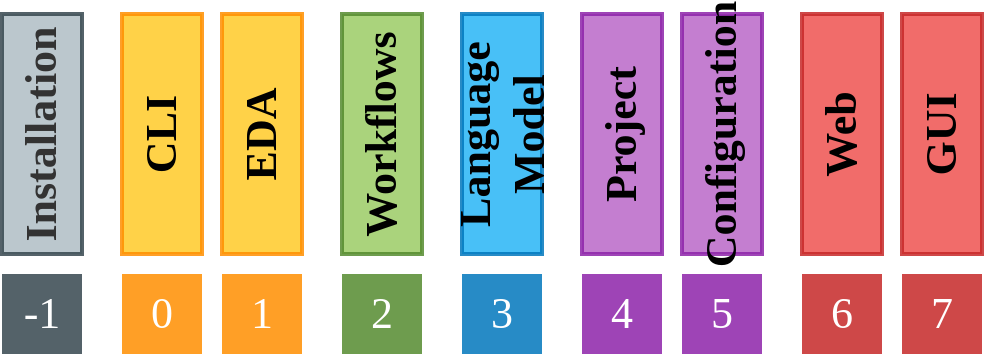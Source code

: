 <mxfile version="13.5.7" type="device"><diagram id="5c5MTBiNeqcY0XCzpNwq" name="Page-1"><mxGraphModel dx="1422" dy="822" grid="1" gridSize="10" guides="1" tooltips="1" connect="1" arrows="1" fold="1" page="1" pageScale="1" pageWidth="3300" pageHeight="4681" math="0" shadow="0" extFonts="Teko^https://fonts.googleapis.com/css?family=Teko"><root><mxCell id="0"/><mxCell id="1" parent="0"/><mxCell id="-3E90IPkH3u_-KwCp1B3-1" value="CLI" style="rounded=0;whiteSpace=wrap;html=1;fontSize=22;fontStyle=1;rotation=-90;fontFamily=Teko;fillColor=#ffca28;strokeColor=#FF8F00;strokeWidth=2;opacity=85;" parent="1" vertex="1"><mxGeometry x="60" y="80" width="120" height="40" as="geometry"/></mxCell><mxCell id="-3E90IPkH3u_-KwCp1B3-2" value="EDA" style="rounded=0;whiteSpace=wrap;html=1;fontSize=22;fontStyle=1;rotation=-90;fontFamily=Teko;fillColor=#ffca28;strokeColor=#FF8F00;strokeWidth=2;opacity=85;" parent="1" vertex="1"><mxGeometry x="110" y="80" width="120" height="40" as="geometry"/></mxCell><mxCell id="-3E90IPkH3u_-KwCp1B3-3" value="Workflows" style="rounded=0;whiteSpace=wrap;html=1;fontSize=22;fontStyle=1;rotation=-90;fontFamily=Teko;fillColor=#9ccc65;strokeColor=#558B2F;strokeWidth=2;opacity=85;" parent="1" vertex="1"><mxGeometry x="170" y="80" width="120" height="40" as="geometry"/></mxCell><mxCell id="-3E90IPkH3u_-KwCp1B3-4" value="Project" style="rounded=0;whiteSpace=wrap;html=1;fontSize=22;fontStyle=1;rotation=-90;fontFamily=Teko;fillColor=#ba68c8;strokeColor=#8e24aa;strokeWidth=2;opacity=85;" parent="1" vertex="1"><mxGeometry x="290" y="80" width="120" height="40" as="geometry"/></mxCell><mxCell id="-3E90IPkH3u_-KwCp1B3-5" value="Configuration" style="rounded=0;whiteSpace=wrap;html=1;fontSize=22;fontStyle=1;rotation=-90;fontFamily=Teko;strokeColor=#8E24AA;fillColor=#BA68C8;strokeWidth=2;opacity=85;" parent="1" vertex="1"><mxGeometry x="340" y="80" width="120" height="40" as="geometry"/></mxCell><mxCell id="-3E90IPkH3u_-KwCp1B3-6" value="Language Model" style="rounded=0;whiteSpace=wrap;html=1;fontSize=22;fontStyle=1;rotation=-90;fontFamily=Teko;fillColor=#29b6f6;strokeColor=#0277BD;strokeWidth=2;opacity=85;" parent="1" vertex="1"><mxGeometry x="230" y="80" width="120" height="40" as="geometry"/></mxCell><mxCell id="-3E90IPkH3u_-KwCp1B3-7" value="Installation" style="rounded=0;whiteSpace=wrap;html=1;fontColor=#333333;fontSize=22;fontStyle=1;rotation=-90;fontFamily=Teko;FType=g;strokeColor=#37474F;strokeWidth=2;fillColor=#b0bec5;opacity=85;" parent="1" vertex="1"><mxGeometry y="80" width="120" height="40" as="geometry"/></mxCell><mxCell id="-3E90IPkH3u_-KwCp1B3-8" value="&lt;span style=&quot;font-size: 22px;&quot;&gt;0&lt;/span&gt;" style="rounded=0;whiteSpace=wrap;html=1;strokeColor=none;fontFamily=Teko;fontSize=22;fontColor=#FFFFFF;fillColor=#ff8f00;opacity=85;" parent="1" vertex="1"><mxGeometry x="100" y="170" width="40" height="40" as="geometry"/></mxCell><mxCell id="-3E90IPkH3u_-KwCp1B3-9" value="&lt;span style=&quot;font-size: 22px;&quot;&gt;1&lt;/span&gt;" style="rounded=0;whiteSpace=wrap;html=1;strokeColor=none;fontFamily=Teko;fontSize=22;fontColor=#FFFFFF;fillColor=#ff8f00;opacity=85;" parent="1" vertex="1"><mxGeometry x="150" y="170" width="40" height="40" as="geometry"/></mxCell><mxCell id="-3E90IPkH3u_-KwCp1B3-10" value="&lt;span style=&quot;font-size: 22px;&quot;&gt;2&lt;/span&gt;" style="rounded=0;whiteSpace=wrap;html=1;strokeColor=none;fontFamily=Teko;fontSize=22;fontColor=#FFFFFF;fillColor=#558b2f;opacity=85;" parent="1" vertex="1"><mxGeometry x="210" y="170" width="40" height="40" as="geometry"/></mxCell><mxCell id="-3E90IPkH3u_-KwCp1B3-11" value="&lt;span style=&quot;font-size: 22px;&quot;&gt;3&lt;/span&gt;" style="rounded=0;whiteSpace=wrap;html=1;strokeColor=none;fontFamily=Teko;fontSize=22;fontColor=#FFFFFF;fillColor=#0277bd;opacity=85;" parent="1" vertex="1"><mxGeometry x="270" y="170" width="40" height="40" as="geometry"/></mxCell><mxCell id="-3E90IPkH3u_-KwCp1B3-12" value="&lt;span style=&quot;font-size: 22px;&quot;&gt;4&lt;/span&gt;" style="rounded=0;whiteSpace=wrap;html=1;strokeColor=none;fontFamily=Teko;fontSize=22;fontColor=#FFFFFF;fillColor=#8e24aa;opacity=85;" parent="1" vertex="1"><mxGeometry x="330" y="170" width="40" height="40" as="geometry"/></mxCell><mxCell id="-3E90IPkH3u_-KwCp1B3-13" value="&lt;span style=&quot;font-size: 22px;&quot;&gt;5&lt;/span&gt;" style="rounded=0;whiteSpace=wrap;html=1;strokeColor=none;fontFamily=Teko;fontSize=22;fillColor=#8e24aa;fontColor=#FFFFFF;opacity=85;" parent="1" vertex="1"><mxGeometry x="380" y="170" width="40" height="40" as="geometry"/></mxCell><mxCell id="-3E90IPkH3u_-KwCp1B3-14" value="-1" style="rounded=0;whiteSpace=wrap;html=1;strokeColor=none;fontFamily=Teko;fontSize=22;fillColor=#37474f;fontColor=#FFFFFF;opacity=85;" parent="1" vertex="1"><mxGeometry x="40" y="170" width="40" height="40" as="geometry"/></mxCell><mxCell id="-3E90IPkH3u_-KwCp1B3-15" value="Web" style="rounded=0;whiteSpace=wrap;html=1;fontSize=22;fontStyle=1;rotation=-90;fontFamily=Teko;fillColor=#ef5350;strokeColor=#C62828;strokeWidth=2;opacity=85;" parent="1" vertex="1"><mxGeometry x="400" y="80" width="120" height="40" as="geometry"/></mxCell><mxCell id="-3E90IPkH3u_-KwCp1B3-16" value="GUI" style="rounded=0;whiteSpace=wrap;html=1;fontSize=22;fontStyle=1;rotation=-90;fontFamily=Teko;fillColor=#ef5350;strokeColor=#c62828;strokeWidth=2;opacity=85;" parent="1" vertex="1"><mxGeometry x="450" y="80" width="120" height="40" as="geometry"/></mxCell><mxCell id="-3E90IPkH3u_-KwCp1B3-17" value="&lt;span style=&quot;font-size: 22px;&quot;&gt;6&lt;/span&gt;" style="rounded=0;whiteSpace=wrap;html=1;strokeColor=none;fontFamily=Teko;fontSize=22;fontColor=#FFFFFF;fillColor=#c62828;opacity=85;" parent="1" vertex="1"><mxGeometry x="440" y="170" width="40" height="40" as="geometry"/></mxCell><mxCell id="-3E90IPkH3u_-KwCp1B3-18" value="&lt;span style=&quot;font-size: 22px;&quot;&gt;7&lt;/span&gt;" style="rounded=0;whiteSpace=wrap;html=1;strokeColor=none;fontFamily=Teko;fontSize=22;fillColor=#c62828;fontColor=#FFFFFF;opacity=85;" parent="1" vertex="1"><mxGeometry x="490" y="170" width="40" height="40" as="geometry"/></mxCell></root></mxGraphModel></diagram></mxfile>